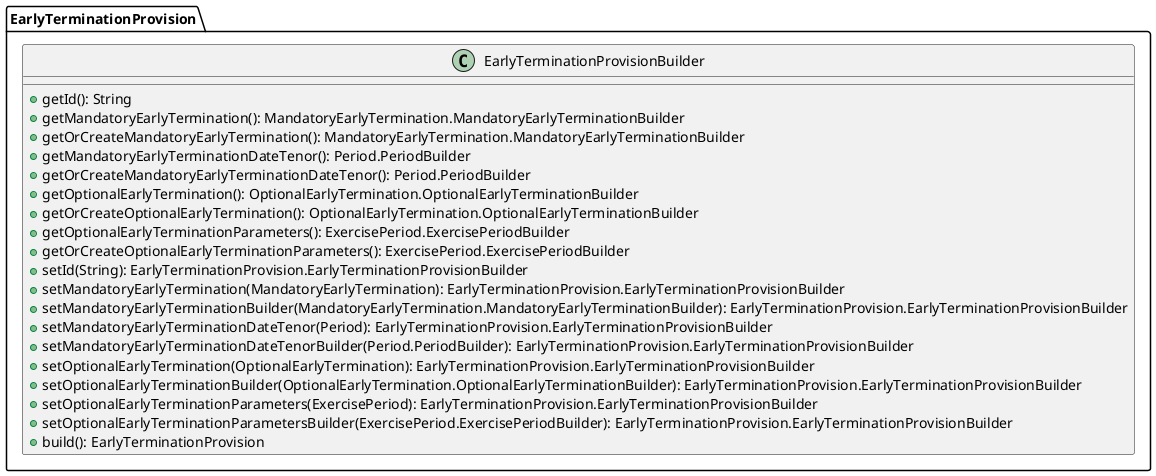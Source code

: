 @startuml

    class EarlyTerminationProvision.EarlyTerminationProvisionBuilder [[EarlyTerminationProvision.EarlyTerminationProvisionBuilder.html]] {
        +getId(): String
        +getMandatoryEarlyTermination(): MandatoryEarlyTermination.MandatoryEarlyTerminationBuilder
        +getOrCreateMandatoryEarlyTermination(): MandatoryEarlyTermination.MandatoryEarlyTerminationBuilder
        +getMandatoryEarlyTerminationDateTenor(): Period.PeriodBuilder
        +getOrCreateMandatoryEarlyTerminationDateTenor(): Period.PeriodBuilder
        +getOptionalEarlyTermination(): OptionalEarlyTermination.OptionalEarlyTerminationBuilder
        +getOrCreateOptionalEarlyTermination(): OptionalEarlyTermination.OptionalEarlyTerminationBuilder
        +getOptionalEarlyTerminationParameters(): ExercisePeriod.ExercisePeriodBuilder
        +getOrCreateOptionalEarlyTerminationParameters(): ExercisePeriod.ExercisePeriodBuilder
        +setId(String): EarlyTerminationProvision.EarlyTerminationProvisionBuilder
        +setMandatoryEarlyTermination(MandatoryEarlyTermination): EarlyTerminationProvision.EarlyTerminationProvisionBuilder
        +setMandatoryEarlyTerminationBuilder(MandatoryEarlyTermination.MandatoryEarlyTerminationBuilder): EarlyTerminationProvision.EarlyTerminationProvisionBuilder
        +setMandatoryEarlyTerminationDateTenor(Period): EarlyTerminationProvision.EarlyTerminationProvisionBuilder
        +setMandatoryEarlyTerminationDateTenorBuilder(Period.PeriodBuilder): EarlyTerminationProvision.EarlyTerminationProvisionBuilder
        +setOptionalEarlyTermination(OptionalEarlyTermination): EarlyTerminationProvision.EarlyTerminationProvisionBuilder
        +setOptionalEarlyTerminationBuilder(OptionalEarlyTermination.OptionalEarlyTerminationBuilder): EarlyTerminationProvision.EarlyTerminationProvisionBuilder
        +setOptionalEarlyTerminationParameters(ExercisePeriod): EarlyTerminationProvision.EarlyTerminationProvisionBuilder
        +setOptionalEarlyTerminationParametersBuilder(ExercisePeriod.ExercisePeriodBuilder): EarlyTerminationProvision.EarlyTerminationProvisionBuilder
        +build(): EarlyTerminationProvision
    }

@enduml
